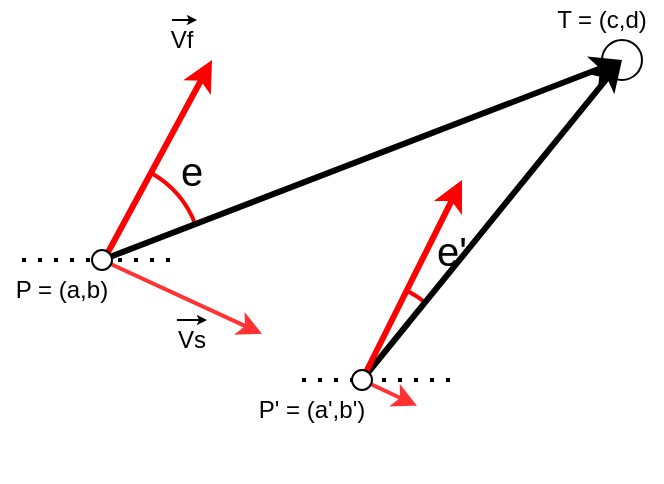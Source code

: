 <mxfile version="21.3.3" type="device">
  <diagram name="Page-1" id="b-2Lzgdk8wa1CBXWcmCF">
    <mxGraphModel dx="574" dy="318" grid="1" gridSize="10" guides="1" tooltips="1" connect="1" arrows="1" fold="1" page="1" pageScale="1" pageWidth="850" pageHeight="1100" math="0" shadow="0">
      <root>
        <mxCell id="0" />
        <mxCell id="1" parent="0" />
        <mxCell id="qj_Laeiu8y0Rf4c89ler-45" value="" style="ellipse;whiteSpace=wrap;html=1;aspect=fixed;" vertex="1" parent="1">
          <mxGeometry x="430" y="270" width="20" height="20" as="geometry" />
        </mxCell>
        <mxCell id="qj_Laeiu8y0Rf4c89ler-21" value="" style="verticalLabelPosition=bottom;verticalAlign=top;html=1;shape=mxgraph.basic.arc;startAngle=0.073;endAngle=0.109;strokeWidth=2;fillColor=#FF0000;strokeColor=#FF0000;" vertex="1" parent="1">
          <mxGeometry x="260" y="390" width="100" height="100" as="geometry" />
        </mxCell>
        <mxCell id="qj_Laeiu8y0Rf4c89ler-13" value="" style="verticalLabelPosition=bottom;verticalAlign=top;html=1;shape=mxgraph.basic.arc;startAngle=0.081;endAngle=0.192;strokeWidth=2;fillColor=#FF0000;strokeColor=#FF0000;" vertex="1" parent="1">
          <mxGeometry x="130" y="330" width="100" height="100" as="geometry" />
        </mxCell>
        <mxCell id="qj_Laeiu8y0Rf4c89ler-2" value="" style="endArrow=classic;html=1;rounded=0;strokeWidth=3;" edge="1" parent="1">
          <mxGeometry width="50" height="50" relative="1" as="geometry">
            <mxPoint x="180" y="380" as="sourcePoint" />
            <mxPoint x="440" y="280" as="targetPoint" />
          </mxGeometry>
        </mxCell>
        <mxCell id="qj_Laeiu8y0Rf4c89ler-6" value="" style="endArrow=none;dashed=1;html=1;dashPattern=1 3;strokeWidth=2;rounded=0;" edge="1" parent="1">
          <mxGeometry width="50" height="50" relative="1" as="geometry">
            <mxPoint x="140" y="380" as="sourcePoint" />
            <mxPoint x="220" y="380" as="targetPoint" />
          </mxGeometry>
        </mxCell>
        <mxCell id="qj_Laeiu8y0Rf4c89ler-3" value="" style="endArrow=classic;html=1;rounded=0;strokeWidth=3;strokeColor=#FF0000;" edge="1" parent="1">
          <mxGeometry width="50" height="50" relative="1" as="geometry">
            <mxPoint x="180" y="381.7" as="sourcePoint" />
            <mxPoint x="235" y="280" as="targetPoint" />
          </mxGeometry>
        </mxCell>
        <mxCell id="qj_Laeiu8y0Rf4c89ler-18" value="" style="endArrow=classic;html=1;rounded=0;strokeWidth=3;" edge="1" parent="1">
          <mxGeometry width="50" height="50" relative="1" as="geometry">
            <mxPoint x="310" y="440" as="sourcePoint" />
            <mxPoint x="440" y="280" as="targetPoint" />
          </mxGeometry>
        </mxCell>
        <mxCell id="qj_Laeiu8y0Rf4c89ler-19" value="" style="endArrow=classic;html=1;rounded=0;strokeWidth=3;strokeColor=#FF0000;" edge="1" parent="1">
          <mxGeometry width="50" height="50" relative="1" as="geometry">
            <mxPoint x="310" y="440" as="sourcePoint" />
            <mxPoint x="360" y="340" as="targetPoint" />
          </mxGeometry>
        </mxCell>
        <mxCell id="qj_Laeiu8y0Rf4c89ler-20" value="" style="endArrow=classic;html=1;rounded=0;entryX=1.022;entryY=0.311;entryDx=0;entryDy=0;entryPerimeter=0;strokeColor=#FF3333;strokeWidth=2;" edge="1" parent="1">
          <mxGeometry width="50" height="50" relative="1" as="geometry">
            <mxPoint x="310" y="440" as="sourcePoint" />
            <mxPoint x="337.508" y="452.861" as="targetPoint" />
          </mxGeometry>
        </mxCell>
        <mxCell id="qj_Laeiu8y0Rf4c89ler-22" value="&lt;font style=&quot;font-size: 20px;&quot;&gt;e&lt;/font&gt;" style="text;html=1;strokeColor=none;fillColor=none;align=center;verticalAlign=middle;whiteSpace=wrap;rounded=0;" vertex="1" parent="1">
          <mxGeometry x="200" y="320" width="50" height="30" as="geometry" />
        </mxCell>
        <mxCell id="qj_Laeiu8y0Rf4c89ler-24" value="&lt;font style=&quot;font-size: 20px;&quot;&gt;e&#39;&lt;/font&gt;" style="text;html=1;strokeColor=none;fillColor=none;align=center;verticalAlign=middle;whiteSpace=wrap;rounded=0;" vertex="1" parent="1">
          <mxGeometry x="330" y="360" width="50" height="30" as="geometry" />
        </mxCell>
        <mxCell id="qj_Laeiu8y0Rf4c89ler-26" value="" style="endArrow=none;dashed=1;html=1;dashPattern=1 3;strokeWidth=2;rounded=0;" edge="1" parent="1">
          <mxGeometry width="50" height="50" relative="1" as="geometry">
            <mxPoint x="280" y="440" as="sourcePoint" />
            <mxPoint x="360" y="440" as="targetPoint" />
          </mxGeometry>
        </mxCell>
        <mxCell id="qj_Laeiu8y0Rf4c89ler-28" value="" style="endArrow=classic;html=1;rounded=0;strokeColor=#FF3333;strokeWidth=2;" edge="1" parent="1" target="qj_Laeiu8y0Rf4c89ler-21">
          <mxGeometry width="50" height="50" relative="1" as="geometry">
            <mxPoint x="180" y="380" as="sourcePoint" />
            <mxPoint x="207.508" y="392.861" as="targetPoint" />
          </mxGeometry>
        </mxCell>
        <mxCell id="qj_Laeiu8y0Rf4c89ler-29" value="Vf" style="text;html=1;strokeColor=none;fillColor=none;align=center;verticalAlign=middle;whiteSpace=wrap;rounded=0;" vertex="1" parent="1">
          <mxGeometry x="210" y="260" width="20" height="20" as="geometry" />
        </mxCell>
        <mxCell id="qj_Laeiu8y0Rf4c89ler-33" value="" style="endArrow=classic;html=1;rounded=0;fontSize=5;endSize=2;exitX=0.25;exitY=0;exitDx=0;exitDy=0;" edge="1" parent="1" source="qj_Laeiu8y0Rf4c89ler-29">
          <mxGeometry width="50" height="50" relative="1" as="geometry">
            <mxPoint x="212.5" y="260" as="sourcePoint" />
            <mxPoint x="227.5" y="260" as="targetPoint" />
          </mxGeometry>
        </mxCell>
        <mxCell id="qj_Laeiu8y0Rf4c89ler-37" value="" style="endArrow=classic;html=1;rounded=0;fontSize=5;endSize=2;" edge="1" parent="1">
          <mxGeometry width="50" height="50" relative="1" as="geometry">
            <mxPoint x="217.5" y="410" as="sourcePoint" />
            <mxPoint x="232.5" y="410" as="targetPoint" />
          </mxGeometry>
        </mxCell>
        <mxCell id="qj_Laeiu8y0Rf4c89ler-38" value="Vs" style="text;html=1;strokeColor=none;fillColor=none;align=center;verticalAlign=middle;whiteSpace=wrap;rounded=0;" vertex="1" parent="1">
          <mxGeometry x="215" y="410" width="20" height="20" as="geometry" />
        </mxCell>
        <mxCell id="qj_Laeiu8y0Rf4c89ler-39" value="P = (a,b)" style="text;html=1;strokeColor=none;fillColor=none;align=center;verticalAlign=middle;whiteSpace=wrap;rounded=0;" vertex="1" parent="1">
          <mxGeometry x="130" y="380" width="60" height="30" as="geometry" />
        </mxCell>
        <mxCell id="qj_Laeiu8y0Rf4c89ler-40" value="P&#39; = (a&#39;,b&#39;)" style="text;html=1;strokeColor=none;fillColor=none;align=center;verticalAlign=middle;whiteSpace=wrap;rounded=0;" vertex="1" parent="1">
          <mxGeometry x="250" y="440" width="70" height="30" as="geometry" />
        </mxCell>
        <mxCell id="qj_Laeiu8y0Rf4c89ler-43" value="" style="ellipse;whiteSpace=wrap;html=1;aspect=fixed;" vertex="1" parent="1">
          <mxGeometry x="175" y="375" width="10" height="10" as="geometry" />
        </mxCell>
        <mxCell id="qj_Laeiu8y0Rf4c89ler-44" value="" style="ellipse;whiteSpace=wrap;html=1;aspect=fixed;" vertex="1" parent="1">
          <mxGeometry x="305" y="435" width="10" height="10" as="geometry" />
        </mxCell>
        <mxCell id="qj_Laeiu8y0Rf4c89ler-48" value="T = (c,d) " style="text;html=1;strokeColor=none;fillColor=none;align=center;verticalAlign=middle;whiteSpace=wrap;rounded=0;" vertex="1" parent="1">
          <mxGeometry x="400" y="250" width="60" height="20" as="geometry" />
        </mxCell>
      </root>
    </mxGraphModel>
  </diagram>
</mxfile>
